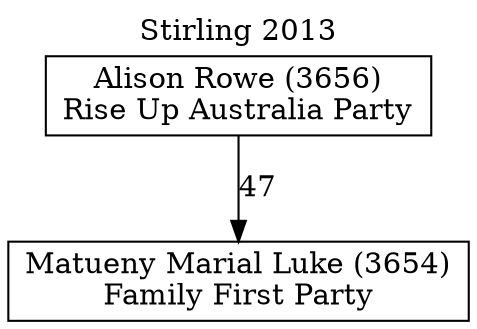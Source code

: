 // House preference flow
digraph "Matueny Marial Luke (3654)_Stirling_2013" {
	graph [label="Stirling 2013" labelloc=t mclimit=10]
	node [shape=box]
	"Matueny Marial Luke (3654)" [label="Matueny Marial Luke (3654)
Family First Party"]
	"Alison Rowe (3656)" [label="Alison Rowe (3656)
Rise Up Australia Party"]
	"Alison Rowe (3656)" -> "Matueny Marial Luke (3654)" [label=47]
}
